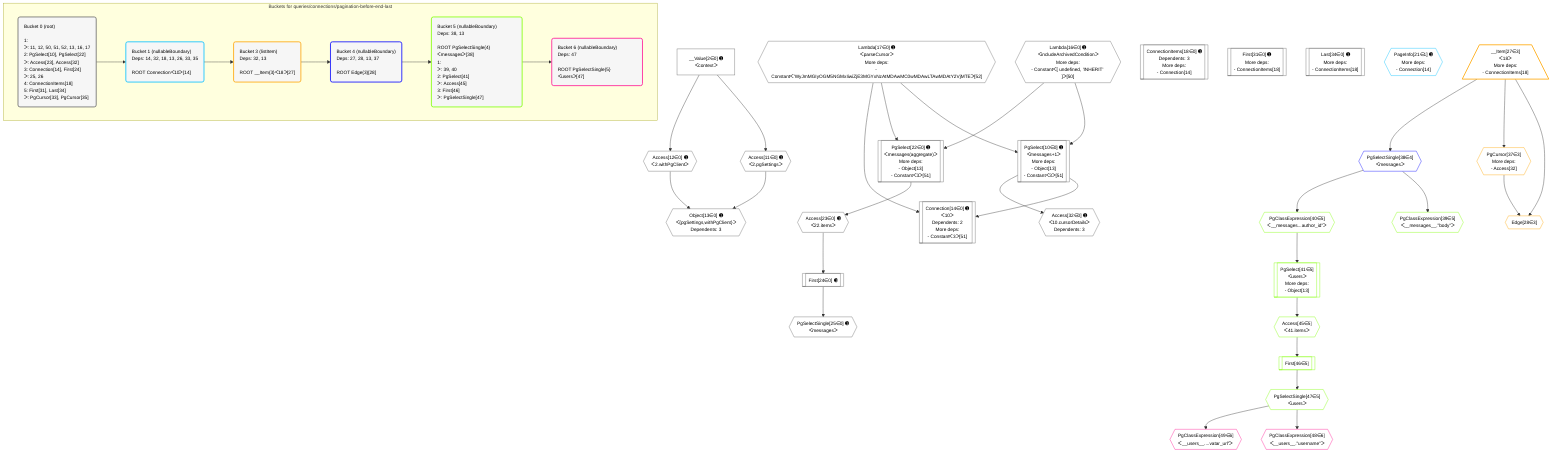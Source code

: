 %%{init: {'themeVariables': { 'fontSize': '12px'}}}%%
graph TD
    classDef path fill:#eee,stroke:#000,color:#000
    classDef plan fill:#fff,stroke-width:1px,color:#000
    classDef itemplan fill:#fff,stroke-width:2px,color:#000
    classDef unbatchedplan fill:#dff,stroke-width:1px,color:#000
    classDef sideeffectplan fill:#fcc,stroke-width:2px,color:#000
    classDef bucket fill:#f6f6f6,color:#000,stroke-width:2px,text-align:left

    subgraph "Buckets for queries/connections/pagination-before-end-last"
    Bucket0("Bucket 0 (root)<br /><br />1: <br />ᐳ: 11, 12, 50, 51, 52, 13, 16, 17<br />2: PgSelect[10], PgSelect[22]<br />ᐳ: Access[23], Access[32]<br />3: Connection[14], First[24]<br />ᐳ: 25, 26<br />4: ConnectionItems[18]<br />5: First[31], Last[34]<br />ᐳ: PgCursor[33], PgCursor[35]"):::bucket
    Bucket1("Bucket 1 (nullableBoundary)<br />Deps: 14, 32, 18, 13, 26, 33, 35<br /><br />ROOT Connectionᐸ10ᐳ[14]"):::bucket
    Bucket3("Bucket 3 (listItem)<br />Deps: 32, 13<br /><br />ROOT __Item{3}ᐸ18ᐳ[27]"):::bucket
    Bucket4("Bucket 4 (nullableBoundary)<br />Deps: 27, 28, 13, 37<br /><br />ROOT Edge{3}[28]"):::bucket
    Bucket5("Bucket 5 (nullableBoundary)<br />Deps: 38, 13<br /><br />ROOT PgSelectSingle{4}ᐸmessagesᐳ[38]<br />1: <br />ᐳ: 39, 40<br />2: PgSelect[41]<br />ᐳ: Access[45]<br />3: First[46]<br />ᐳ: PgSelectSingle[47]"):::bucket
    Bucket6("Bucket 6 (nullableBoundary)<br />Deps: 47<br /><br />ROOT PgSelectSingle{5}ᐸusersᐳ[47]"):::bucket
    end
    Bucket0 --> Bucket1
    Bucket1 --> Bucket3
    Bucket3 --> Bucket4
    Bucket4 --> Bucket5
    Bucket5 --> Bucket6

    %% plan dependencies
    PgSelect10[["PgSelect[10∈0] ➊<br />ᐸmessages+1ᐳ<br />More deps:<br />- Object[13]<br />- Constantᐸ3ᐳ[51]"]]:::plan
    Lambda16{{"Lambda[16∈0] ➊<br />ᐸincludeArchivedConditionᐳ<br />More deps:<br />- Constantᐸ[ undefined, 'INHERIT' ]ᐳ[50]"}}:::plan
    Lambda17{{"Lambda[17∈0] ➊<br />ᐸparseCursorᐳ<br />More deps:<br />- Constantᐸ'WyJmMGIyOGM5NGMxIiwiZjE3MGYxNzAtMDAwMC0wMDAwLTAwMDAtY2VjMTEᐳ[52]"}}:::plan
    Lambda16 & Lambda17 --> PgSelect10
    PgSelect22[["PgSelect[22∈0] ➊<br />ᐸmessages(aggregate)ᐳ<br />More deps:<br />- Object[13]<br />- Constantᐸ3ᐳ[51]"]]:::plan
    Lambda16 & Lambda17 --> PgSelect22
    Connection14[["Connection[14∈0] ➊<br />ᐸ10ᐳ<br />Dependents: 2<br />More deps:<br />- Constantᐸ3ᐳ[51]"]]:::plan
    PgSelect10 & Lambda17 --> Connection14
    Object13{{"Object[13∈0] ➊<br />ᐸ{pgSettings,withPgClient}ᐳ<br />Dependents: 3"}}:::plan
    Access11{{"Access[11∈0] ➊<br />ᐸ2.pgSettingsᐳ"}}:::plan
    Access12{{"Access[12∈0] ➊<br />ᐸ2.withPgClientᐳ"}}:::plan
    Access11 & Access12 --> Object13
    __Value2["__Value[2∈0] ➊<br />ᐸcontextᐳ"]:::plan
    __Value2 --> Access11
    __Value2 --> Access12
    ConnectionItems18[["ConnectionItems[18∈0] ➊<br />Dependents: 3<br />More deps:<br />- Connection[14]"]]:::plan
    Access23{{"Access[23∈0] ➊<br />ᐸ22.itemsᐳ"}}:::plan
    PgSelect22 --> Access23
    First24[["First[24∈0] ➊"]]:::plan
    Access23 --> First24
    PgSelectSingle25{{"PgSelectSingle[25∈0] ➊<br />ᐸmessagesᐳ"}}:::plan
    First24 --> PgSelectSingle25
    First31[["First[31∈0] ➊<br />More deps:<br />- ConnectionItems[18]"]]:::plan
    Access32{{"Access[32∈0] ➊<br />ᐸ10.cursorDetailsᐳ<br />Dependents: 3"}}:::plan
    PgSelect10 --> Access32
    Last34[["Last[34∈0] ➊<br />More deps:<br />- ConnectionItems[18]"]]:::plan
    PageInfo21{{"PageInfo[21∈1] ➊<br />More deps:<br />- Connection[14]"}}:::plan
    Edge28{{"Edge[28∈3]"}}:::plan
    __Item27[/"__Item[27∈3]<br />ᐸ18ᐳ<br />More deps:<br />- ConnectionItems[18]"\]:::itemplan
    PgCursor37{{"PgCursor[37∈3]<br />More deps:<br />- Access[32]"}}:::plan
    __Item27 & PgCursor37 --> Edge28
    __Item27 --> PgCursor37
    PgSelectSingle38{{"PgSelectSingle[38∈4]<br />ᐸmessagesᐳ"}}:::plan
    __Item27 --> PgSelectSingle38
    PgSelect41[["PgSelect[41∈5]<br />ᐸusersᐳ<br />More deps:<br />- Object[13]"]]:::plan
    PgClassExpression40{{"PgClassExpression[40∈5]<br />ᐸ__messages...author_id”ᐳ"}}:::plan
    PgClassExpression40 --> PgSelect41
    PgClassExpression39{{"PgClassExpression[39∈5]<br />ᐸ__messages__.”body”ᐳ"}}:::plan
    PgSelectSingle38 --> PgClassExpression39
    PgSelectSingle38 --> PgClassExpression40
    Access45{{"Access[45∈5]<br />ᐸ41.itemsᐳ"}}:::plan
    PgSelect41 --> Access45
    First46[["First[46∈5]"]]:::plan
    Access45 --> First46
    PgSelectSingle47{{"PgSelectSingle[47∈5]<br />ᐸusersᐳ"}}:::plan
    First46 --> PgSelectSingle47
    PgClassExpression48{{"PgClassExpression[48∈6]<br />ᐸ__users__.”username”ᐳ"}}:::plan
    PgSelectSingle47 --> PgClassExpression48
    PgClassExpression49{{"PgClassExpression[49∈6]<br />ᐸ__users__....vatar_url”ᐳ"}}:::plan
    PgSelectSingle47 --> PgClassExpression49

    %% define steps
    classDef bucket0 stroke:#696969
    class Bucket0,__Value2,PgSelect10,Access11,Access12,Object13,Connection14,Lambda16,Lambda17,ConnectionItems18,PgSelect22,Access23,First24,PgSelectSingle25,First31,Access32,Last34 bucket0
    classDef bucket1 stroke:#00bfff
    class Bucket1,PageInfo21 bucket1
    classDef bucket3 stroke:#ffa500
    class Bucket3,__Item27,Edge28,PgCursor37 bucket3
    classDef bucket4 stroke:#0000ff
    class Bucket4,PgSelectSingle38 bucket4
    classDef bucket5 stroke:#7fff00
    class Bucket5,PgClassExpression39,PgClassExpression40,PgSelect41,Access45,First46,PgSelectSingle47 bucket5
    classDef bucket6 stroke:#ff1493
    class Bucket6,PgClassExpression48,PgClassExpression49 bucket6